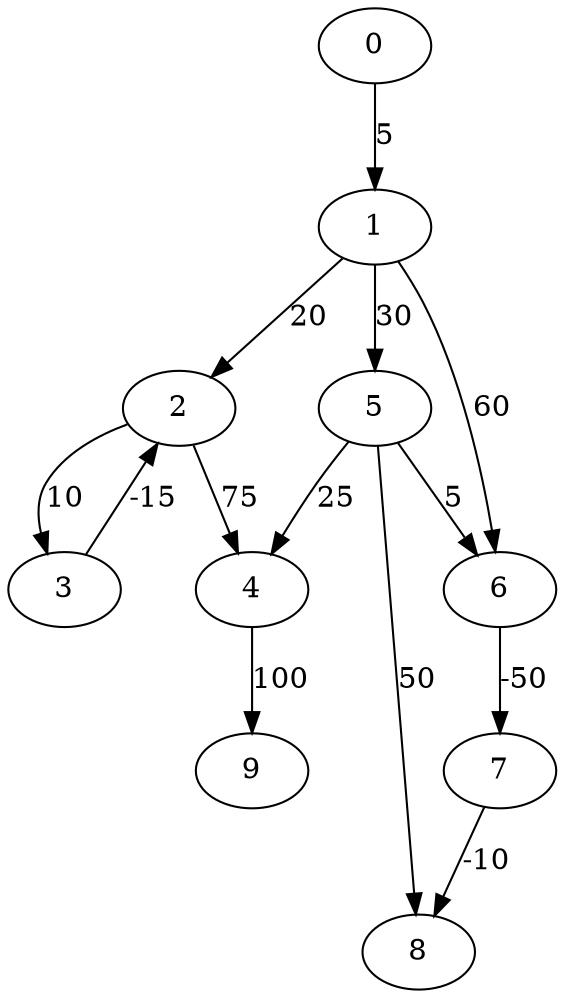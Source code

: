 digraph gtest {

    // node 0
    0 -> 1[label="5"]

    // node 1
    1 -> 2[label="20"]
    1 -> 6[label="60"]
    1 -> 5[label="30"]

    // node 2
    2 -> 3[label="10"]
    2 -> 4[label="75"]

    // node 3
    3 -> 2[label="-15"]

    // node 4
    4 -> 9[label="100"]

    // node 5
    5 -> 6[label="5"]
    5 -> 8[label="50"]
    5 -> 4[label="25"]

    // node 6
    6 -> 7[label="-50"]

    // node 7
    7 -> 8[label="-10"]

    // node 8

    // node 9

}